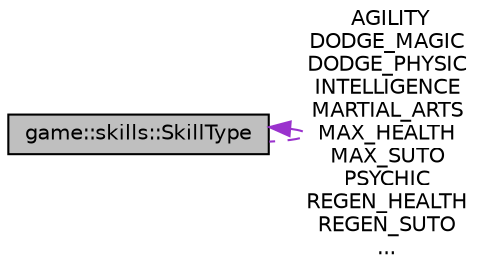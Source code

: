digraph "game::skills::SkillType"
{
 // LATEX_PDF_SIZE
  edge [fontname="Helvetica",fontsize="10",labelfontname="Helvetica",labelfontsize="10"];
  node [fontname="Helvetica",fontsize="10",shape=record];
  Node1 [label="game::skills::SkillType",height=0.2,width=0.4,color="black", fillcolor="grey75", style="filled", fontcolor="black",tooltip="Skills enumeration."];
  Node1 -> Node1 [dir="back",color="darkorchid3",fontsize="10",style="dashed",label=" AGILITY\nDODGE_MAGIC\nDODGE_PHYSIC\nINTELLIGENCE\nMARTIAL_ARTS\nMAX_HEALTH\nMAX_SUTO\nPSYCHIC\nREGEN_HEALTH\nREGEN_SUTO\n..." ,fontname="Helvetica"];
}
